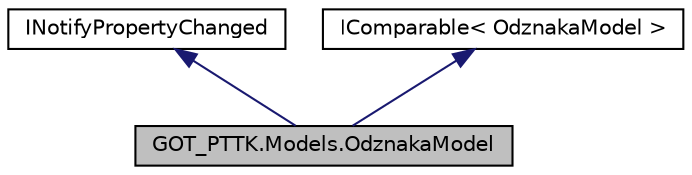 digraph "GOT_PTTK.Models.OdznakaModel"
{
 // INTERACTIVE_SVG=YES
  edge [fontname="Helvetica",fontsize="10",labelfontname="Helvetica",labelfontsize="10"];
  node [fontname="Helvetica",fontsize="10",shape=record];
  Node0 [label="GOT_PTTK.Models.OdznakaModel",height=0.2,width=0.4,color="black", fillcolor="grey75", style="filled", fontcolor="black"];
  Node1 -> Node0 [dir="back",color="midnightblue",fontsize="10",style="solid",fontname="Helvetica"];
  Node1 [label="INotifyPropertyChanged",height=0.2,width=0.4,color="black", fillcolor="white", style="filled",URL="$class_i_notify_property_changed.html"];
  Node2 -> Node0 [dir="back",color="midnightblue",fontsize="10",style="solid",fontname="Helvetica"];
  Node2 [label="IComparable\< OdznakaModel \>",height=0.2,width=0.4,color="black", fillcolor="white", style="filled",URL="$class_i_comparable.html"];
}
